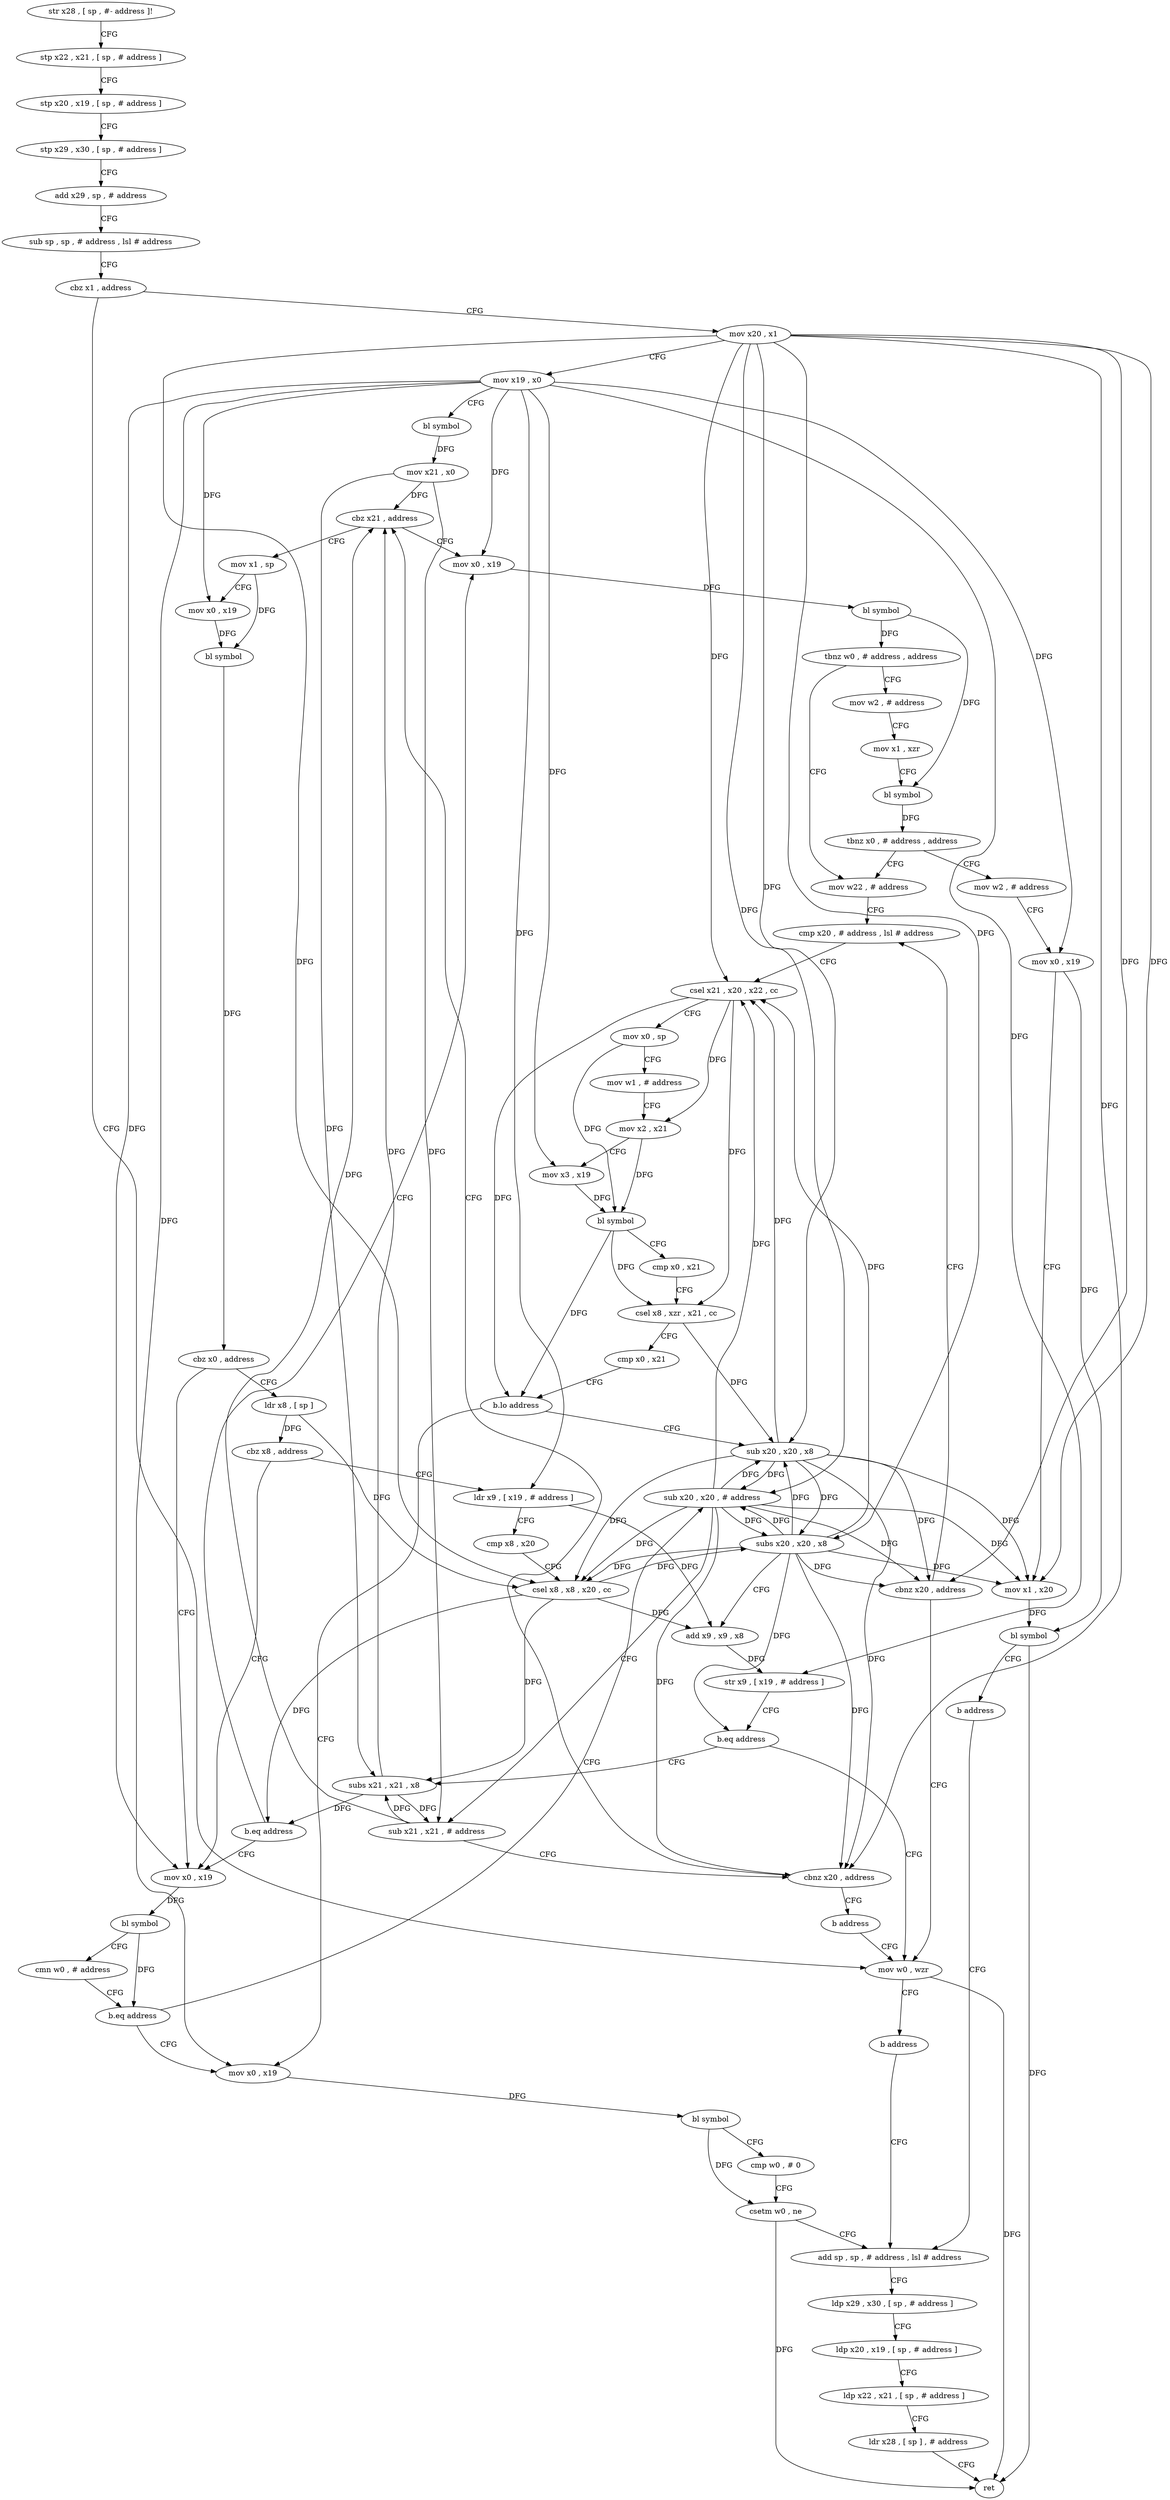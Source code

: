 digraph "func" {
"4221376" [label = "str x28 , [ sp , #- address ]!" ]
"4221380" [label = "stp x22 , x21 , [ sp , # address ]" ]
"4221384" [label = "stp x20 , x19 , [ sp , # address ]" ]
"4221388" [label = "stp x29 , x30 , [ sp , # address ]" ]
"4221392" [label = "add x29 , sp , # address" ]
"4221396" [label = "sub sp , sp , # address , lsl # address" ]
"4221400" [label = "cbz x1 , address" ]
"4221620" [label = "mov w0 , wzr" ]
"4221404" [label = "mov x20 , x1" ]
"4221624" [label = "b address" ]
"4221644" [label = "add sp , sp , # address , lsl # address" ]
"4221408" [label = "mov x19 , x0" ]
"4221412" [label = "bl symbol" ]
"4221416" [label = "mov x21 , x0" ]
"4221420" [label = "cbz x21 , address" ]
"4221648" [label = "ldp x29 , x30 , [ sp , # address ]" ]
"4221652" [label = "ldp x20 , x19 , [ sp , # address ]" ]
"4221656" [label = "ldp x22 , x21 , [ sp , # address ]" ]
"4221660" [label = "ldr x28 , [ sp ] , # address" ]
"4221664" [label = "ret" ]
"4221516" [label = "mov x0 , x19" ]
"4221520" [label = "bl symbol" ]
"4221524" [label = "tbnz w0 , # address , address" ]
"4221564" [label = "mov w22 , # address" ]
"4221528" [label = "mov w2 , # address" ]
"4221424" [label = "mov x1 , sp" ]
"4221428" [label = "mov x0 , x19" ]
"4221432" [label = "bl symbol" ]
"4221436" [label = "cbz x0 , address" ]
"4221484" [label = "mov x0 , x19" ]
"4221440" [label = "ldr x8 , [ sp ]" ]
"4221568" [label = "cmp x20 , # address , lsl # address" ]
"4221532" [label = "mov x1 , xzr" ]
"4221536" [label = "bl symbol" ]
"4221540" [label = "tbnz x0 , # address , address" ]
"4221544" [label = "mov w2 , # address" ]
"4221488" [label = "bl symbol" ]
"4221492" [label = "cmn w0 , # address" ]
"4221496" [label = "b.eq address" ]
"4221628" [label = "mov x0 , x19" ]
"4221500" [label = "sub x20 , x20 , # address" ]
"4221444" [label = "cbz x8 , address" ]
"4221448" [label = "ldr x9 , [ x19 , # address ]" ]
"4221632" [label = "bl symbol" ]
"4221636" [label = "cmp w0 , # 0" ]
"4221640" [label = "csetm w0 , ne" ]
"4221612" [label = "sub x20 , x20 , x8" ]
"4221616" [label = "cbnz x20 , address" ]
"4221548" [label = "mov x0 , x19" ]
"4221552" [label = "mov x1 , x20" ]
"4221556" [label = "bl symbol" ]
"4221560" [label = "b address" ]
"4221504" [label = "sub x21 , x21 , # address" ]
"4221508" [label = "cbnz x20 , address" ]
"4221512" [label = "b address" ]
"4221452" [label = "cmp x8 , x20" ]
"4221456" [label = "csel x8 , x8 , x20 , cc" ]
"4221460" [label = "subs x20 , x20 , x8" ]
"4221464" [label = "add x9 , x9 , x8" ]
"4221468" [label = "str x9 , [ x19 , # address ]" ]
"4221472" [label = "b.eq address" ]
"4221476" [label = "subs x21 , x21 , x8" ]
"4221572" [label = "csel x21 , x20 , x22 , cc" ]
"4221576" [label = "mov x0 , sp" ]
"4221580" [label = "mov w1 , # address" ]
"4221584" [label = "mov x2 , x21" ]
"4221588" [label = "mov x3 , x19" ]
"4221592" [label = "bl symbol" ]
"4221596" [label = "cmp x0 , x21" ]
"4221600" [label = "csel x8 , xzr , x21 , cc" ]
"4221604" [label = "cmp x0 , x21" ]
"4221608" [label = "b.lo address" ]
"4221480" [label = "b.eq address" ]
"4221376" -> "4221380" [ label = "CFG" ]
"4221380" -> "4221384" [ label = "CFG" ]
"4221384" -> "4221388" [ label = "CFG" ]
"4221388" -> "4221392" [ label = "CFG" ]
"4221392" -> "4221396" [ label = "CFG" ]
"4221396" -> "4221400" [ label = "CFG" ]
"4221400" -> "4221620" [ label = "CFG" ]
"4221400" -> "4221404" [ label = "CFG" ]
"4221620" -> "4221624" [ label = "CFG" ]
"4221620" -> "4221664" [ label = "DFG" ]
"4221404" -> "4221408" [ label = "CFG" ]
"4221404" -> "4221572" [ label = "DFG" ]
"4221404" -> "4221552" [ label = "DFG" ]
"4221404" -> "4221500" [ label = "DFG" ]
"4221404" -> "4221508" [ label = "DFG" ]
"4221404" -> "4221456" [ label = "DFG" ]
"4221404" -> "4221460" [ label = "DFG" ]
"4221404" -> "4221612" [ label = "DFG" ]
"4221404" -> "4221616" [ label = "DFG" ]
"4221624" -> "4221644" [ label = "CFG" ]
"4221644" -> "4221648" [ label = "CFG" ]
"4221408" -> "4221412" [ label = "CFG" ]
"4221408" -> "4221516" [ label = "DFG" ]
"4221408" -> "4221428" [ label = "DFG" ]
"4221408" -> "4221484" [ label = "DFG" ]
"4221408" -> "4221548" [ label = "DFG" ]
"4221408" -> "4221628" [ label = "DFG" ]
"4221408" -> "4221448" [ label = "DFG" ]
"4221408" -> "4221588" [ label = "DFG" ]
"4221408" -> "4221468" [ label = "DFG" ]
"4221412" -> "4221416" [ label = "DFG" ]
"4221416" -> "4221420" [ label = "DFG" ]
"4221416" -> "4221504" [ label = "DFG" ]
"4221416" -> "4221476" [ label = "DFG" ]
"4221420" -> "4221516" [ label = "CFG" ]
"4221420" -> "4221424" [ label = "CFG" ]
"4221648" -> "4221652" [ label = "CFG" ]
"4221652" -> "4221656" [ label = "CFG" ]
"4221656" -> "4221660" [ label = "CFG" ]
"4221660" -> "4221664" [ label = "CFG" ]
"4221516" -> "4221520" [ label = "DFG" ]
"4221520" -> "4221524" [ label = "DFG" ]
"4221520" -> "4221536" [ label = "DFG" ]
"4221524" -> "4221564" [ label = "CFG" ]
"4221524" -> "4221528" [ label = "CFG" ]
"4221564" -> "4221568" [ label = "CFG" ]
"4221528" -> "4221532" [ label = "CFG" ]
"4221424" -> "4221428" [ label = "CFG" ]
"4221424" -> "4221432" [ label = "DFG" ]
"4221428" -> "4221432" [ label = "DFG" ]
"4221432" -> "4221436" [ label = "DFG" ]
"4221436" -> "4221484" [ label = "CFG" ]
"4221436" -> "4221440" [ label = "CFG" ]
"4221484" -> "4221488" [ label = "DFG" ]
"4221440" -> "4221444" [ label = "DFG" ]
"4221440" -> "4221456" [ label = "DFG" ]
"4221568" -> "4221572" [ label = "CFG" ]
"4221532" -> "4221536" [ label = "CFG" ]
"4221536" -> "4221540" [ label = "DFG" ]
"4221540" -> "4221564" [ label = "CFG" ]
"4221540" -> "4221544" [ label = "CFG" ]
"4221544" -> "4221548" [ label = "CFG" ]
"4221488" -> "4221492" [ label = "CFG" ]
"4221488" -> "4221496" [ label = "DFG" ]
"4221492" -> "4221496" [ label = "CFG" ]
"4221496" -> "4221628" [ label = "CFG" ]
"4221496" -> "4221500" [ label = "CFG" ]
"4221628" -> "4221632" [ label = "DFG" ]
"4221500" -> "4221504" [ label = "CFG" ]
"4221500" -> "4221572" [ label = "DFG" ]
"4221500" -> "4221552" [ label = "DFG" ]
"4221500" -> "4221508" [ label = "DFG" ]
"4221500" -> "4221456" [ label = "DFG" ]
"4221500" -> "4221460" [ label = "DFG" ]
"4221500" -> "4221612" [ label = "DFG" ]
"4221500" -> "4221616" [ label = "DFG" ]
"4221444" -> "4221484" [ label = "CFG" ]
"4221444" -> "4221448" [ label = "CFG" ]
"4221448" -> "4221452" [ label = "CFG" ]
"4221448" -> "4221464" [ label = "DFG" ]
"4221632" -> "4221636" [ label = "CFG" ]
"4221632" -> "4221640" [ label = "DFG" ]
"4221636" -> "4221640" [ label = "CFG" ]
"4221640" -> "4221644" [ label = "CFG" ]
"4221640" -> "4221664" [ label = "DFG" ]
"4221612" -> "4221616" [ label = "DFG" ]
"4221612" -> "4221572" [ label = "DFG" ]
"4221612" -> "4221552" [ label = "DFG" ]
"4221612" -> "4221500" [ label = "DFG" ]
"4221612" -> "4221508" [ label = "DFG" ]
"4221612" -> "4221456" [ label = "DFG" ]
"4221612" -> "4221460" [ label = "DFG" ]
"4221616" -> "4221568" [ label = "CFG" ]
"4221616" -> "4221620" [ label = "CFG" ]
"4221548" -> "4221552" [ label = "CFG" ]
"4221548" -> "4221556" [ label = "DFG" ]
"4221552" -> "4221556" [ label = "DFG" ]
"4221556" -> "4221560" [ label = "CFG" ]
"4221556" -> "4221664" [ label = "DFG" ]
"4221560" -> "4221644" [ label = "CFG" ]
"4221504" -> "4221508" [ label = "CFG" ]
"4221504" -> "4221420" [ label = "DFG" ]
"4221504" -> "4221476" [ label = "DFG" ]
"4221508" -> "4221420" [ label = "CFG" ]
"4221508" -> "4221512" [ label = "CFG" ]
"4221512" -> "4221620" [ label = "CFG" ]
"4221452" -> "4221456" [ label = "CFG" ]
"4221456" -> "4221460" [ label = "DFG" ]
"4221456" -> "4221464" [ label = "DFG" ]
"4221456" -> "4221476" [ label = "DFG" ]
"4221456" -> "4221480" [ label = "DFG" ]
"4221460" -> "4221464" [ label = "CFG" ]
"4221460" -> "4221572" [ label = "DFG" ]
"4221460" -> "4221552" [ label = "DFG" ]
"4221460" -> "4221500" [ label = "DFG" ]
"4221460" -> "4221508" [ label = "DFG" ]
"4221460" -> "4221456" [ label = "DFG" ]
"4221460" -> "4221612" [ label = "DFG" ]
"4221460" -> "4221616" [ label = "DFG" ]
"4221460" -> "4221472" [ label = "DFG" ]
"4221464" -> "4221468" [ label = "DFG" ]
"4221468" -> "4221472" [ label = "CFG" ]
"4221472" -> "4221620" [ label = "CFG" ]
"4221472" -> "4221476" [ label = "CFG" ]
"4221476" -> "4221480" [ label = "DFG" ]
"4221476" -> "4221420" [ label = "DFG" ]
"4221476" -> "4221504" [ label = "DFG" ]
"4221572" -> "4221576" [ label = "CFG" ]
"4221572" -> "4221584" [ label = "DFG" ]
"4221572" -> "4221600" [ label = "DFG" ]
"4221572" -> "4221608" [ label = "DFG" ]
"4221576" -> "4221580" [ label = "CFG" ]
"4221576" -> "4221592" [ label = "DFG" ]
"4221580" -> "4221584" [ label = "CFG" ]
"4221584" -> "4221588" [ label = "CFG" ]
"4221584" -> "4221592" [ label = "DFG" ]
"4221588" -> "4221592" [ label = "DFG" ]
"4221592" -> "4221596" [ label = "CFG" ]
"4221592" -> "4221600" [ label = "DFG" ]
"4221592" -> "4221608" [ label = "DFG" ]
"4221596" -> "4221600" [ label = "CFG" ]
"4221600" -> "4221604" [ label = "CFG" ]
"4221600" -> "4221612" [ label = "DFG" ]
"4221604" -> "4221608" [ label = "CFG" ]
"4221608" -> "4221628" [ label = "CFG" ]
"4221608" -> "4221612" [ label = "CFG" ]
"4221480" -> "4221516" [ label = "CFG" ]
"4221480" -> "4221484" [ label = "CFG" ]
}
